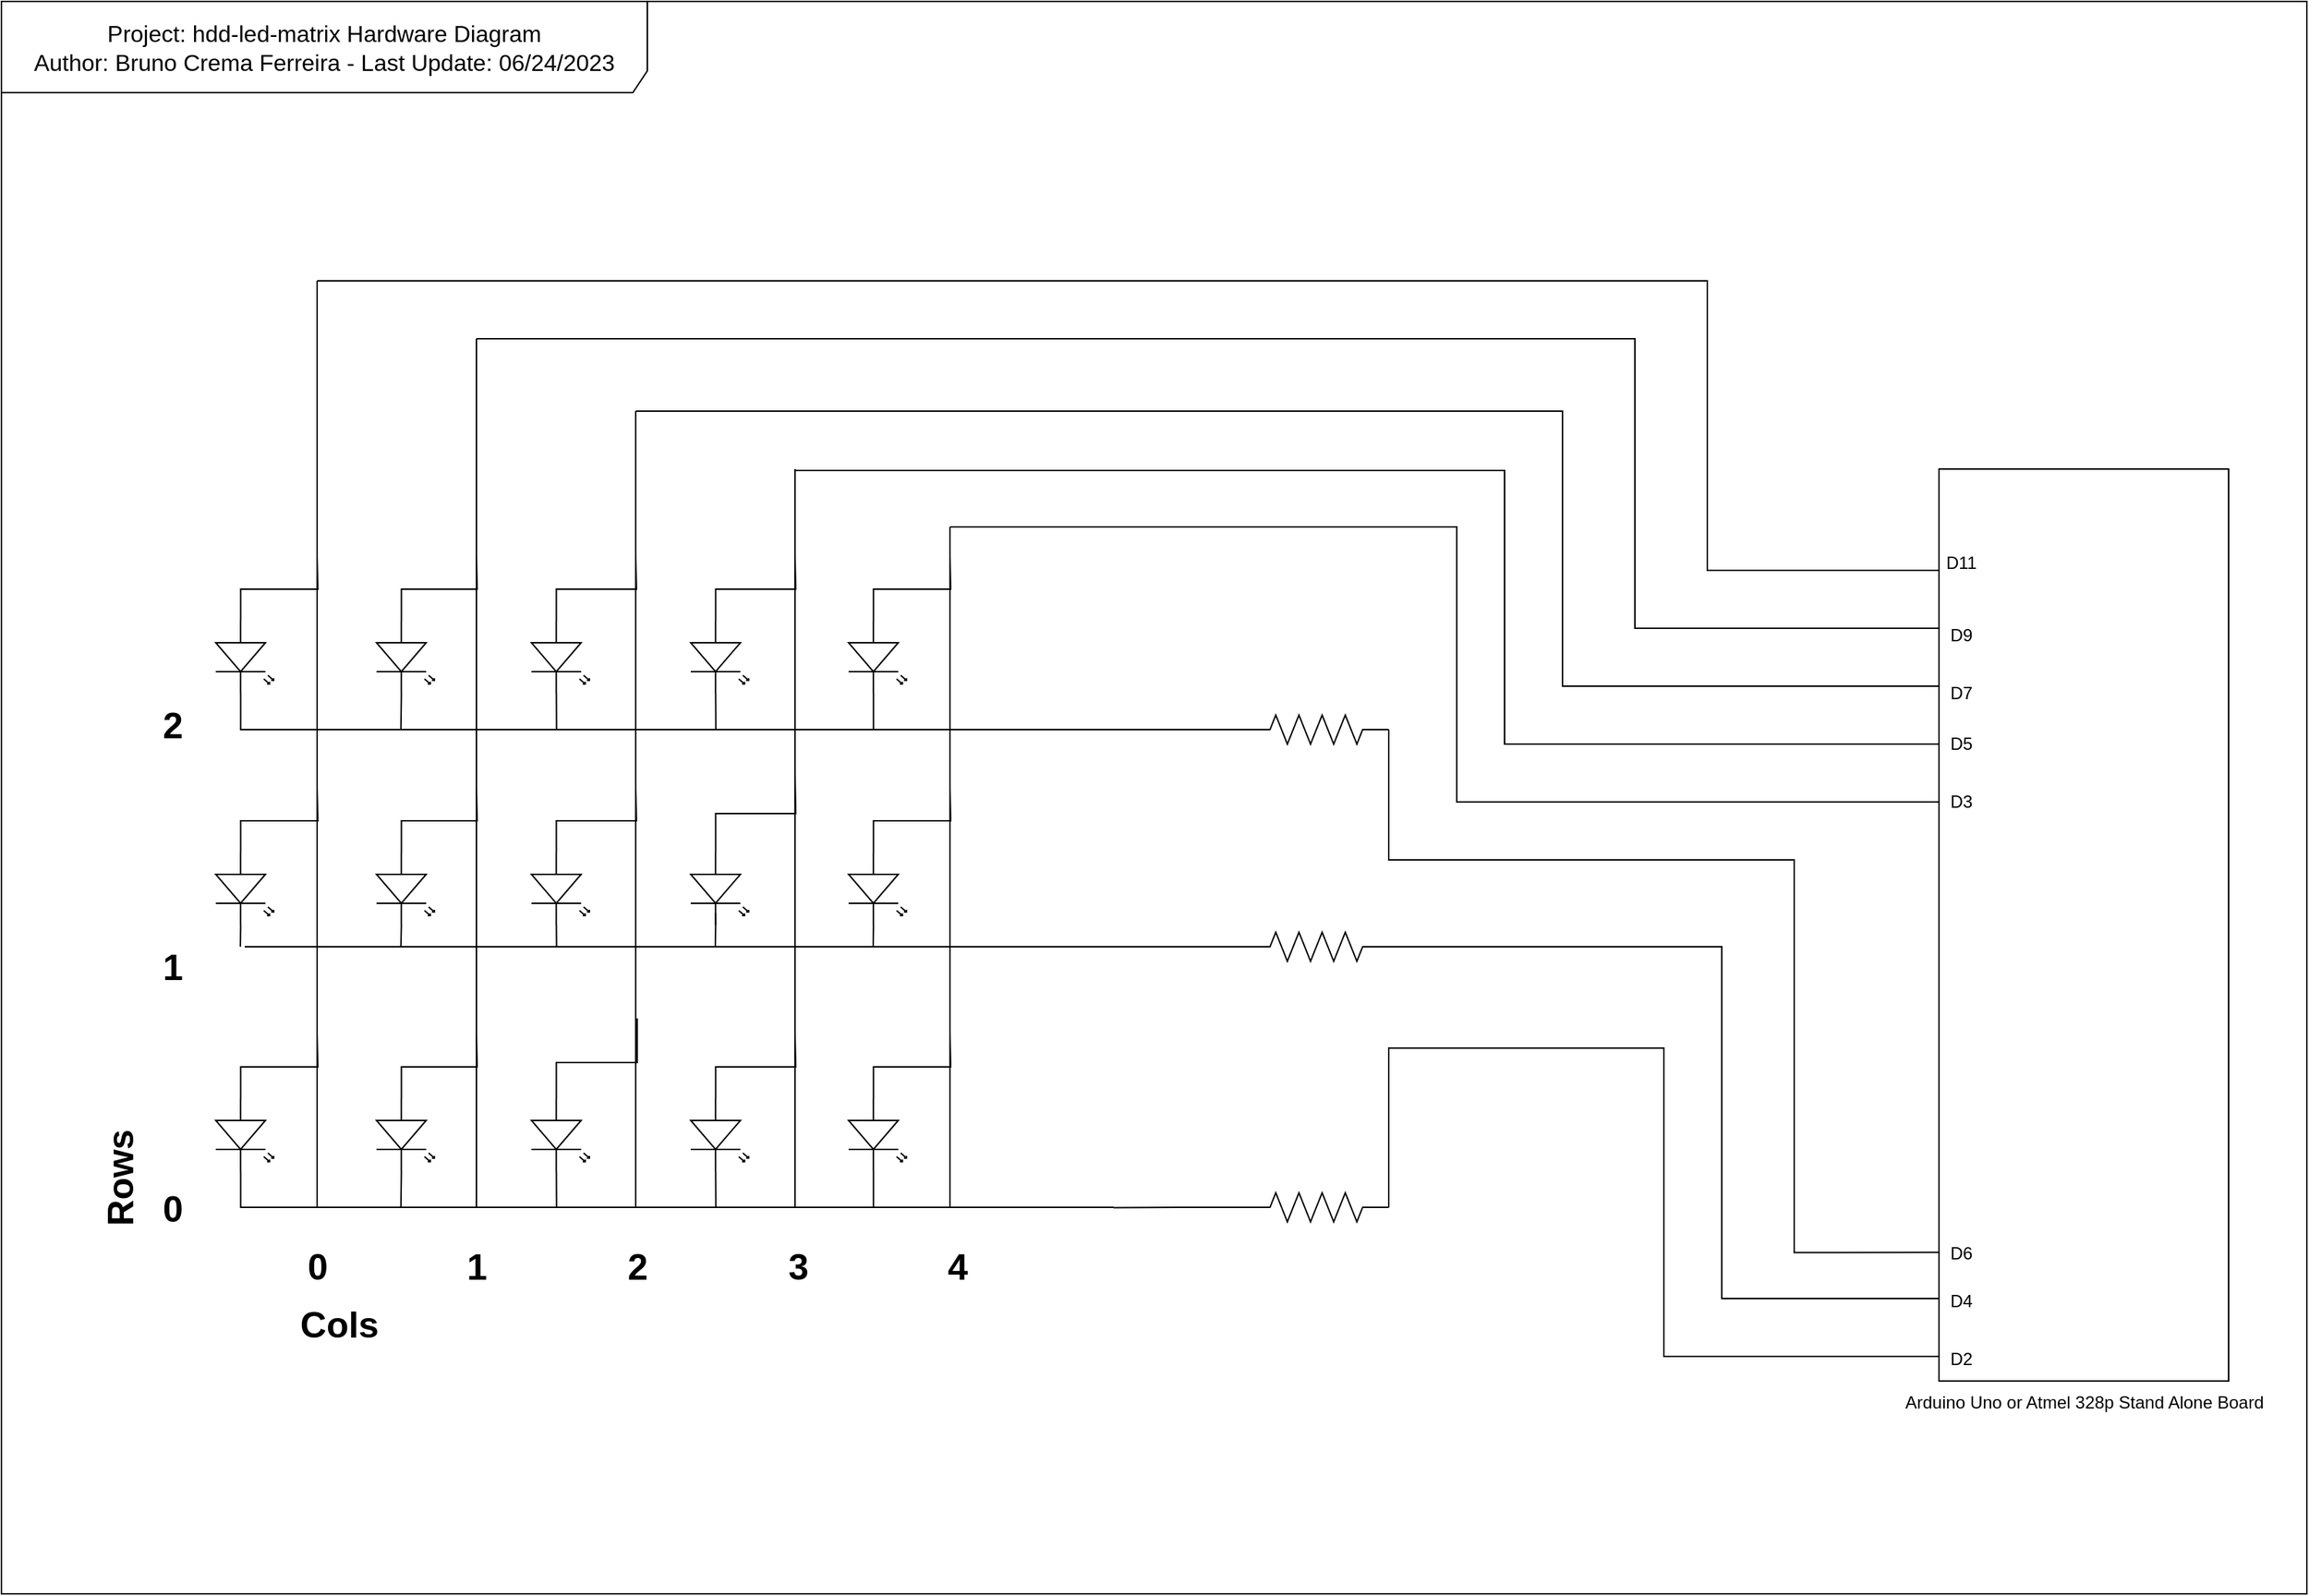 <mxfile version="21.4.0" type="device">
  <diagram name="Page-1" id="7e0a89b8-554c-2b80-1dc8-d5c74ca68de4">
    <mxGraphModel dx="3191" dy="1351" grid="1" gridSize="10" guides="1" tooltips="1" connect="1" arrows="1" fold="1" page="1" pageScale="1" pageWidth="1654" pageHeight="1169" background="none" math="0" shadow="0">
      <root>
        <mxCell id="0" />
        <mxCell id="1" parent="0" />
        <mxCell id="d_yNzBiEUvDGTnpqF6GJ-171" value="&lt;font style=&quot;font-size: 25px;&quot;&gt;&lt;b&gt;2&lt;/b&gt;&lt;/font&gt;" style="text;html=1;align=center;verticalAlign=middle;resizable=0;points=[];autosize=1;strokeColor=none;fillColor=none;" vertex="1" parent="1">
          <mxGeometry x="453" y="890" width="40" height="40" as="geometry" />
        </mxCell>
        <mxCell id="d_yNzBiEUvDGTnpqF6GJ-173" value="&lt;font style=&quot;font-size: 25px;&quot;&gt;&lt;b&gt;0&lt;/b&gt;&lt;/font&gt;" style="text;html=1;align=center;verticalAlign=middle;resizable=0;points=[];autosize=1;strokeColor=none;fillColor=none;" vertex="1" parent="1">
          <mxGeometry x="231.5" y="890" width="40" height="40" as="geometry" />
        </mxCell>
        <mxCell id="d_yNzBiEUvDGTnpqF6GJ-174" value="&lt;font style=&quot;font-size: 25px;&quot;&gt;&lt;b&gt;1&lt;/b&gt;&lt;/font&gt;" style="text;html=1;align=center;verticalAlign=middle;resizable=0;points=[];autosize=1;strokeColor=none;fillColor=none;" vertex="1" parent="1">
          <mxGeometry x="342" y="890" width="40" height="40" as="geometry" />
        </mxCell>
        <mxCell id="d_yNzBiEUvDGTnpqF6GJ-177" value="&lt;font style=&quot;font-size: 25px;&quot;&gt;&lt;b&gt;3&lt;/b&gt;&lt;/font&gt;" style="text;html=1;align=center;verticalAlign=middle;resizable=0;points=[];autosize=1;strokeColor=none;fillColor=none;" vertex="1" parent="1">
          <mxGeometry x="564" y="890" width="40" height="40" as="geometry" />
        </mxCell>
        <mxCell id="d_yNzBiEUvDGTnpqF6GJ-178" value="&lt;font style=&quot;font-size: 25px;&quot;&gt;&lt;b&gt;4&lt;/b&gt;&lt;/font&gt;" style="text;html=1;align=center;verticalAlign=middle;resizable=0;points=[];autosize=1;strokeColor=none;fillColor=none;" vertex="1" parent="1">
          <mxGeometry x="674" y="890" width="40" height="40" as="geometry" />
        </mxCell>
        <mxCell id="d_yNzBiEUvDGTnpqF6GJ-327" style="edgeStyle=orthogonalEdgeStyle;rounded=0;orthogonalLoop=1;jettySize=auto;html=1;endArrow=none;endFill=0;" edge="1" parent="1" source="d_yNzBiEUvDGTnpqF6GJ-1">
          <mxGeometry relative="1" as="geometry">
            <mxPoint x="812" y="690" as="targetPoint" />
          </mxGeometry>
        </mxCell>
        <mxCell id="d_yNzBiEUvDGTnpqF6GJ-330" style="edgeStyle=orthogonalEdgeStyle;rounded=0;orthogonalLoop=1;jettySize=auto;html=1;entryX=0.003;entryY=0.914;entryDx=0;entryDy=0;entryPerimeter=0;endArrow=none;endFill=0;" edge="1" parent="1" source="d_yNzBiEUvDGTnpqF6GJ-1" target="d_yNzBiEUvDGTnpqF6GJ-324">
          <mxGeometry relative="1" as="geometry">
            <mxPoint x="1212" y="940" as="targetPoint" />
            <Array as="points">
              <mxPoint x="1222" y="690" />
              <mxPoint x="1222" y="933" />
              <mxPoint x="1373" y="933" />
            </Array>
          </mxGeometry>
        </mxCell>
        <mxCell id="d_yNzBiEUvDGTnpqF6GJ-1" value="" style="pointerEvents=1;verticalLabelPosition=bottom;shadow=0;dashed=0;align=center;html=1;verticalAlign=top;shape=mxgraph.electrical.resistors.resistor_2;" vertex="1" parent="1">
          <mxGeometry x="892" y="680" width="100" height="20" as="geometry" />
        </mxCell>
        <mxCell id="d_yNzBiEUvDGTnpqF6GJ-22" style="edgeStyle=orthogonalEdgeStyle;rounded=0;orthogonalLoop=1;jettySize=auto;html=1;exitX=0;exitY=0.57;exitDx=0;exitDy=0;exitPerimeter=0;endArrow=none;endFill=0;" edge="1" parent="1" source="d_yNzBiEUvDGTnpqF6GJ-6">
          <mxGeometry relative="1" as="geometry">
            <mxPoint x="252" y="420.0" as="targetPoint" />
          </mxGeometry>
        </mxCell>
        <mxCell id="d_yNzBiEUvDGTnpqF6GJ-41" style="edgeStyle=orthogonalEdgeStyle;rounded=0;orthogonalLoop=1;jettySize=auto;html=1;exitX=1;exitY=0.57;exitDx=0;exitDy=0;exitPerimeter=0;endArrow=none;endFill=0;" edge="1" parent="1" source="d_yNzBiEUvDGTnpqF6GJ-6">
          <mxGeometry relative="1" as="geometry">
            <mxPoint x="202" y="540" as="targetPoint" />
            <Array as="points">
              <mxPoint x="199" y="540" />
            </Array>
          </mxGeometry>
        </mxCell>
        <mxCell id="d_yNzBiEUvDGTnpqF6GJ-6" value="" style="verticalLabelPosition=bottom;shadow=0;dashed=0;align=center;html=1;verticalAlign=top;shape=mxgraph.electrical.opto_electronics.led_2;pointerEvents=1;rotation=90;" vertex="1" parent="1">
          <mxGeometry x="177" y="470" width="50" height="40" as="geometry" />
        </mxCell>
        <mxCell id="d_yNzBiEUvDGTnpqF6GJ-30" style="edgeStyle=orthogonalEdgeStyle;rounded=0;orthogonalLoop=1;jettySize=auto;html=1;exitX=0;exitY=0.57;exitDx=0;exitDy=0;exitPerimeter=0;endArrow=none;endFill=0;" edge="1" parent="1" source="d_yNzBiEUvDGTnpqF6GJ-7">
          <mxGeometry relative="1" as="geometry">
            <mxPoint x="362" y="420.0" as="targetPoint" />
          </mxGeometry>
        </mxCell>
        <mxCell id="d_yNzBiEUvDGTnpqF6GJ-44" style="edgeStyle=orthogonalEdgeStyle;rounded=0;orthogonalLoop=1;jettySize=auto;html=1;exitX=1;exitY=0.57;exitDx=0;exitDy=0;exitPerimeter=0;endArrow=none;endFill=0;" edge="1" parent="1" source="d_yNzBiEUvDGTnpqF6GJ-7">
          <mxGeometry relative="1" as="geometry">
            <mxPoint x="309.833" y="540" as="targetPoint" />
          </mxGeometry>
        </mxCell>
        <mxCell id="d_yNzBiEUvDGTnpqF6GJ-7" value="" style="verticalLabelPosition=bottom;shadow=0;dashed=0;align=center;html=1;verticalAlign=top;shape=mxgraph.electrical.opto_electronics.led_2;pointerEvents=1;rotation=90;" vertex="1" parent="1">
          <mxGeometry x="288" y="470" width="50" height="40" as="geometry" />
        </mxCell>
        <mxCell id="d_yNzBiEUvDGTnpqF6GJ-45" style="edgeStyle=orthogonalEdgeStyle;rounded=0;orthogonalLoop=1;jettySize=auto;html=1;exitX=1;exitY=0.57;exitDx=0;exitDy=0;exitPerimeter=0;endArrow=none;endFill=0;" edge="1" parent="1" source="d_yNzBiEUvDGTnpqF6GJ-10">
          <mxGeometry relative="1" as="geometry">
            <mxPoint x="417.333" y="540" as="targetPoint" />
          </mxGeometry>
        </mxCell>
        <mxCell id="d_yNzBiEUvDGTnpqF6GJ-50" style="edgeStyle=orthogonalEdgeStyle;rounded=0;orthogonalLoop=1;jettySize=auto;html=1;exitX=0;exitY=0.57;exitDx=0;exitDy=0;exitPerimeter=0;endArrow=none;endFill=0;" edge="1" parent="1" source="d_yNzBiEUvDGTnpqF6GJ-10">
          <mxGeometry relative="1" as="geometry">
            <mxPoint x="472" y="420.0" as="targetPoint" />
          </mxGeometry>
        </mxCell>
        <mxCell id="d_yNzBiEUvDGTnpqF6GJ-10" value="" style="verticalLabelPosition=bottom;shadow=0;dashed=0;align=center;html=1;verticalAlign=top;shape=mxgraph.electrical.opto_electronics.led_2;pointerEvents=1;rotation=90;" vertex="1" parent="1">
          <mxGeometry x="395" y="470" width="50" height="40" as="geometry" />
        </mxCell>
        <mxCell id="d_yNzBiEUvDGTnpqF6GJ-51" style="edgeStyle=orthogonalEdgeStyle;rounded=0;orthogonalLoop=1;jettySize=auto;html=1;exitX=0;exitY=0.57;exitDx=0;exitDy=0;exitPerimeter=0;endArrow=none;endFill=0;" edge="1" parent="1" source="d_yNzBiEUvDGTnpqF6GJ-11">
          <mxGeometry relative="1" as="geometry">
            <mxPoint x="582" y="420.0" as="targetPoint" />
          </mxGeometry>
        </mxCell>
        <mxCell id="d_yNzBiEUvDGTnpqF6GJ-52" style="edgeStyle=orthogonalEdgeStyle;rounded=0;orthogonalLoop=1;jettySize=auto;html=1;exitX=1;exitY=0.57;exitDx=0;exitDy=0;exitPerimeter=0;endArrow=none;endFill=0;" edge="1" parent="1" source="d_yNzBiEUvDGTnpqF6GJ-11">
          <mxGeometry relative="1" as="geometry">
            <mxPoint x="527.333" y="540" as="targetPoint" />
          </mxGeometry>
        </mxCell>
        <mxCell id="d_yNzBiEUvDGTnpqF6GJ-11" value="" style="verticalLabelPosition=bottom;shadow=0;dashed=0;align=center;html=1;verticalAlign=top;shape=mxgraph.electrical.opto_electronics.led_2;pointerEvents=1;rotation=90;" vertex="1" parent="1">
          <mxGeometry x="505" y="470" width="50" height="40" as="geometry" />
        </mxCell>
        <mxCell id="d_yNzBiEUvDGTnpqF6GJ-26" style="edgeStyle=orthogonalEdgeStyle;rounded=0;orthogonalLoop=1;jettySize=auto;html=1;exitX=0;exitY=0.57;exitDx=0;exitDy=0;exitPerimeter=0;endArrow=none;endFill=0;" edge="1" parent="1" source="d_yNzBiEUvDGTnpqF6GJ-12">
          <mxGeometry relative="1" as="geometry">
            <mxPoint x="252" y="580" as="targetPoint" />
          </mxGeometry>
        </mxCell>
        <mxCell id="d_yNzBiEUvDGTnpqF6GJ-59" style="edgeStyle=orthogonalEdgeStyle;rounded=0;orthogonalLoop=1;jettySize=auto;html=1;exitX=1;exitY=0.57;exitDx=0;exitDy=0;exitPerimeter=0;endArrow=none;endFill=0;" edge="1" parent="1" source="d_yNzBiEUvDGTnpqF6GJ-12">
          <mxGeometry relative="1" as="geometry">
            <mxPoint x="199" y="690" as="targetPoint" />
            <Array as="points">
              <mxPoint x="199" y="675" />
            </Array>
          </mxGeometry>
        </mxCell>
        <mxCell id="d_yNzBiEUvDGTnpqF6GJ-12" value="" style="verticalLabelPosition=bottom;shadow=0;dashed=0;align=center;html=1;verticalAlign=top;shape=mxgraph.electrical.opto_electronics.led_2;pointerEvents=1;rotation=90;" vertex="1" parent="1">
          <mxGeometry x="177" y="630" width="50" height="40" as="geometry" />
        </mxCell>
        <mxCell id="d_yNzBiEUvDGTnpqF6GJ-31" style="edgeStyle=orthogonalEdgeStyle;rounded=0;orthogonalLoop=1;jettySize=auto;html=1;exitX=0;exitY=0.57;exitDx=0;exitDy=0;exitPerimeter=0;endArrow=none;endFill=0;" edge="1" parent="1" source="d_yNzBiEUvDGTnpqF6GJ-13">
          <mxGeometry relative="1" as="geometry">
            <mxPoint x="362" y="580" as="targetPoint" />
          </mxGeometry>
        </mxCell>
        <mxCell id="d_yNzBiEUvDGTnpqF6GJ-47" style="edgeStyle=orthogonalEdgeStyle;rounded=0;orthogonalLoop=1;jettySize=auto;html=1;exitX=1;exitY=0.57;exitDx=0;exitDy=0;exitPerimeter=0;endArrow=none;endFill=0;" edge="1" parent="1" source="d_yNzBiEUvDGTnpqF6GJ-13">
          <mxGeometry relative="1" as="geometry">
            <mxPoint x="309.833" y="690" as="targetPoint" />
          </mxGeometry>
        </mxCell>
        <mxCell id="d_yNzBiEUvDGTnpqF6GJ-13" value="" style="verticalLabelPosition=bottom;shadow=0;dashed=0;align=center;html=1;verticalAlign=top;shape=mxgraph.electrical.opto_electronics.led_2;pointerEvents=1;rotation=90;" vertex="1" parent="1">
          <mxGeometry x="288" y="630" width="50" height="40" as="geometry" />
        </mxCell>
        <mxCell id="d_yNzBiEUvDGTnpqF6GJ-28" style="edgeStyle=orthogonalEdgeStyle;rounded=0;orthogonalLoop=1;jettySize=auto;html=1;exitX=0;exitY=0.57;exitDx=0;exitDy=0;exitPerimeter=0;endArrow=none;endFill=0;" edge="1" parent="1" source="d_yNzBiEUvDGTnpqF6GJ-14">
          <mxGeometry relative="1" as="geometry">
            <mxPoint x="252" y="750" as="targetPoint" />
          </mxGeometry>
        </mxCell>
        <mxCell id="d_yNzBiEUvDGTnpqF6GJ-54" style="edgeStyle=orthogonalEdgeStyle;rounded=0;orthogonalLoop=1;jettySize=auto;html=1;exitX=1;exitY=0.57;exitDx=0;exitDy=0;exitPerimeter=0;endArrow=none;endFill=0;" edge="1" parent="1" source="d_yNzBiEUvDGTnpqF6GJ-14">
          <mxGeometry relative="1" as="geometry">
            <mxPoint x="202" y="870" as="targetPoint" />
            <Array as="points">
              <mxPoint x="199" y="870" />
            </Array>
          </mxGeometry>
        </mxCell>
        <mxCell id="d_yNzBiEUvDGTnpqF6GJ-14" value="" style="verticalLabelPosition=bottom;shadow=0;dashed=0;align=center;html=1;verticalAlign=top;shape=mxgraph.electrical.opto_electronics.led_2;pointerEvents=1;rotation=90;" vertex="1" parent="1">
          <mxGeometry x="177" y="800" width="50" height="40" as="geometry" />
        </mxCell>
        <mxCell id="d_yNzBiEUvDGTnpqF6GJ-32" style="edgeStyle=orthogonalEdgeStyle;rounded=0;orthogonalLoop=1;jettySize=auto;html=1;exitX=0;exitY=0.57;exitDx=0;exitDy=0;exitPerimeter=0;endArrow=none;endFill=0;" edge="1" parent="1" source="d_yNzBiEUvDGTnpqF6GJ-15">
          <mxGeometry relative="1" as="geometry">
            <mxPoint x="362" y="750" as="targetPoint" />
          </mxGeometry>
        </mxCell>
        <mxCell id="d_yNzBiEUvDGTnpqF6GJ-53" style="edgeStyle=orthogonalEdgeStyle;rounded=0;orthogonalLoop=1;jettySize=auto;html=1;exitX=1;exitY=0.57;exitDx=0;exitDy=0;exitPerimeter=0;endArrow=none;endFill=0;" edge="1" parent="1" source="d_yNzBiEUvDGTnpqF6GJ-15">
          <mxGeometry relative="1" as="geometry">
            <mxPoint x="309.833" y="870" as="targetPoint" />
          </mxGeometry>
        </mxCell>
        <mxCell id="d_yNzBiEUvDGTnpqF6GJ-15" value="" style="verticalLabelPosition=bottom;shadow=0;dashed=0;align=center;html=1;verticalAlign=top;shape=mxgraph.electrical.opto_electronics.led_2;pointerEvents=1;rotation=90;" vertex="1" parent="1">
          <mxGeometry x="288" y="800" width="50" height="40" as="geometry" />
        </mxCell>
        <mxCell id="d_yNzBiEUvDGTnpqF6GJ-46" style="edgeStyle=orthogonalEdgeStyle;rounded=0;orthogonalLoop=1;jettySize=auto;html=1;exitX=1;exitY=0.57;exitDx=0;exitDy=0;exitPerimeter=0;endArrow=none;endFill=0;" edge="1" parent="1" source="d_yNzBiEUvDGTnpqF6GJ-16">
          <mxGeometry relative="1" as="geometry">
            <mxPoint x="417.333" y="690" as="targetPoint" />
          </mxGeometry>
        </mxCell>
        <mxCell id="d_yNzBiEUvDGTnpqF6GJ-49" style="edgeStyle=orthogonalEdgeStyle;rounded=0;orthogonalLoop=1;jettySize=auto;html=1;exitX=0;exitY=0.57;exitDx=0;exitDy=0;exitPerimeter=0;endArrow=none;endFill=0;" edge="1" parent="1" source="d_yNzBiEUvDGTnpqF6GJ-16">
          <mxGeometry relative="1" as="geometry">
            <mxPoint x="472" y="580" as="targetPoint" />
          </mxGeometry>
        </mxCell>
        <mxCell id="d_yNzBiEUvDGTnpqF6GJ-16" value="" style="verticalLabelPosition=bottom;shadow=0;dashed=0;align=center;html=1;verticalAlign=top;shape=mxgraph.electrical.opto_electronics.led_2;pointerEvents=1;rotation=90;" vertex="1" parent="1">
          <mxGeometry x="395" y="630" width="50" height="40" as="geometry" />
        </mxCell>
        <mxCell id="d_yNzBiEUvDGTnpqF6GJ-48" style="edgeStyle=orthogonalEdgeStyle;rounded=0;orthogonalLoop=1;jettySize=auto;html=1;exitX=0;exitY=0.57;exitDx=0;exitDy=0;exitPerimeter=0;endArrow=none;endFill=0;" edge="1" parent="1" source="d_yNzBiEUvDGTnpqF6GJ-17">
          <mxGeometry relative="1" as="geometry">
            <mxPoint x="582" y="570" as="targetPoint" />
          </mxGeometry>
        </mxCell>
        <mxCell id="d_yNzBiEUvDGTnpqF6GJ-339" style="edgeStyle=orthogonalEdgeStyle;rounded=0;orthogonalLoop=1;jettySize=auto;html=1;exitX=0.835;exitY=0.571;exitDx=0;exitDy=0;exitPerimeter=0;endArrow=none;endFill=0;" edge="1" parent="1" source="d_yNzBiEUvDGTnpqF6GJ-17">
          <mxGeometry relative="1" as="geometry">
            <mxPoint x="527" y="690" as="targetPoint" />
            <mxPoint x="522.2" y="675" as="sourcePoint" />
            <Array as="points">
              <mxPoint x="527" y="675" />
              <mxPoint x="527" y="675" />
            </Array>
          </mxGeometry>
        </mxCell>
        <mxCell id="d_yNzBiEUvDGTnpqF6GJ-17" value="" style="verticalLabelPosition=bottom;shadow=0;dashed=0;align=center;html=1;verticalAlign=top;shape=mxgraph.electrical.opto_electronics.led_2;pointerEvents=1;rotation=90;" vertex="1" parent="1">
          <mxGeometry x="505" y="630" width="50" height="40" as="geometry" />
        </mxCell>
        <mxCell id="d_yNzBiEUvDGTnpqF6GJ-55" style="edgeStyle=orthogonalEdgeStyle;rounded=0;orthogonalLoop=1;jettySize=auto;html=1;exitX=1;exitY=0.57;exitDx=0;exitDy=0;exitPerimeter=0;endArrow=none;endFill=0;" edge="1" parent="1" source="d_yNzBiEUvDGTnpqF6GJ-18">
          <mxGeometry relative="1" as="geometry">
            <mxPoint x="417.333" y="870" as="targetPoint" />
          </mxGeometry>
        </mxCell>
        <mxCell id="d_yNzBiEUvDGTnpqF6GJ-56" style="edgeStyle=orthogonalEdgeStyle;rounded=0;orthogonalLoop=1;jettySize=auto;html=1;exitX=0;exitY=0.57;exitDx=0;exitDy=0;exitPerimeter=0;endArrow=none;endFill=0;" edge="1" parent="1" source="d_yNzBiEUvDGTnpqF6GJ-18">
          <mxGeometry relative="1" as="geometry">
            <mxPoint x="472" y="740" as="targetPoint" />
            <Array as="points">
              <mxPoint x="417" y="770" />
              <mxPoint x="473" y="770" />
              <mxPoint x="473" y="740" />
            </Array>
          </mxGeometry>
        </mxCell>
        <mxCell id="d_yNzBiEUvDGTnpqF6GJ-18" value="" style="verticalLabelPosition=bottom;shadow=0;dashed=0;align=center;html=1;verticalAlign=top;shape=mxgraph.electrical.opto_electronics.led_2;pointerEvents=1;rotation=90;" vertex="1" parent="1">
          <mxGeometry x="395" y="800" width="50" height="40" as="geometry" />
        </mxCell>
        <mxCell id="d_yNzBiEUvDGTnpqF6GJ-57" style="edgeStyle=orthogonalEdgeStyle;rounded=0;orthogonalLoop=1;jettySize=auto;html=1;exitX=0;exitY=0.57;exitDx=0;exitDy=0;exitPerimeter=0;endArrow=none;endFill=0;" edge="1" parent="1" source="d_yNzBiEUvDGTnpqF6GJ-19">
          <mxGeometry relative="1" as="geometry">
            <mxPoint x="582" y="750" as="targetPoint" />
          </mxGeometry>
        </mxCell>
        <mxCell id="d_yNzBiEUvDGTnpqF6GJ-58" style="edgeStyle=orthogonalEdgeStyle;rounded=0;orthogonalLoop=1;jettySize=auto;html=1;exitX=1;exitY=0.57;exitDx=0;exitDy=0;exitPerimeter=0;endArrow=none;endFill=0;" edge="1" parent="1" source="d_yNzBiEUvDGTnpqF6GJ-19">
          <mxGeometry relative="1" as="geometry">
            <mxPoint x="527.333" y="870" as="targetPoint" />
          </mxGeometry>
        </mxCell>
        <mxCell id="d_yNzBiEUvDGTnpqF6GJ-19" value="" style="verticalLabelPosition=bottom;shadow=0;dashed=0;align=center;html=1;verticalAlign=top;shape=mxgraph.electrical.opto_electronics.led_2;pointerEvents=1;rotation=90;" vertex="1" parent="1">
          <mxGeometry x="505" y="800" width="50" height="40" as="geometry" />
        </mxCell>
        <mxCell id="d_yNzBiEUvDGTnpqF6GJ-20" value="" style="endArrow=none;html=1;rounded=0;" edge="1" parent="1">
          <mxGeometry width="50" height="50" relative="1" as="geometry">
            <mxPoint x="252" y="870" as="sourcePoint" />
            <mxPoint x="252" y="230" as="targetPoint" />
          </mxGeometry>
        </mxCell>
        <mxCell id="d_yNzBiEUvDGTnpqF6GJ-23" value="" style="endArrow=none;html=1;rounded=0;" edge="1" parent="1">
          <mxGeometry width="50" height="50" relative="1" as="geometry">
            <mxPoint x="362" y="870" as="sourcePoint" />
            <mxPoint x="362" y="270" as="targetPoint" />
          </mxGeometry>
        </mxCell>
        <mxCell id="d_yNzBiEUvDGTnpqF6GJ-24" value="" style="endArrow=none;html=1;rounded=0;" edge="1" parent="1">
          <mxGeometry width="50" height="50" relative="1" as="geometry">
            <mxPoint x="472" y="870" as="sourcePoint" />
            <mxPoint x="472" y="320" as="targetPoint" />
          </mxGeometry>
        </mxCell>
        <mxCell id="d_yNzBiEUvDGTnpqF6GJ-25" value="" style="endArrow=none;html=1;rounded=0;" edge="1" parent="1">
          <mxGeometry width="50" height="50" relative="1" as="geometry">
            <mxPoint x="582" y="870" as="sourcePoint" />
            <mxPoint x="582" y="360" as="targetPoint" />
          </mxGeometry>
        </mxCell>
        <mxCell id="d_yNzBiEUvDGTnpqF6GJ-40" value="" style="endArrow=none;html=1;rounded=0;endFill=0;" edge="1" parent="1">
          <mxGeometry width="50" height="50" relative="1" as="geometry">
            <mxPoint x="202" y="540" as="sourcePoint" />
            <mxPoint x="642" y="540" as="targetPoint" />
          </mxGeometry>
        </mxCell>
        <mxCell id="d_yNzBiEUvDGTnpqF6GJ-42" value="" style="endArrow=none;html=1;rounded=0;endFill=0;" edge="1" parent="1">
          <mxGeometry width="50" height="50" relative="1" as="geometry">
            <mxPoint x="202" y="690" as="sourcePoint" />
            <mxPoint x="642" y="690" as="targetPoint" />
          </mxGeometry>
        </mxCell>
        <mxCell id="d_yNzBiEUvDGTnpqF6GJ-43" value="" style="endArrow=none;html=1;rounded=0;endFill=0;" edge="1" parent="1">
          <mxGeometry width="50" height="50" relative="1" as="geometry">
            <mxPoint x="202" y="870" as="sourcePoint" />
            <mxPoint x="642" y="870" as="targetPoint" />
          </mxGeometry>
        </mxCell>
        <mxCell id="d_yNzBiEUvDGTnpqF6GJ-121" style="edgeStyle=orthogonalEdgeStyle;rounded=0;orthogonalLoop=1;jettySize=auto;html=1;exitX=0;exitY=0.57;exitDx=0;exitDy=0;exitPerimeter=0;endArrow=none;endFill=0;" edge="1" parent="1" source="d_yNzBiEUvDGTnpqF6GJ-123">
          <mxGeometry relative="1" as="geometry">
            <mxPoint x="689" y="420.0" as="targetPoint" />
          </mxGeometry>
        </mxCell>
        <mxCell id="d_yNzBiEUvDGTnpqF6GJ-122" style="edgeStyle=orthogonalEdgeStyle;rounded=0;orthogonalLoop=1;jettySize=auto;html=1;exitX=1;exitY=0.57;exitDx=0;exitDy=0;exitPerimeter=0;endArrow=none;endFill=0;" edge="1" parent="1" source="d_yNzBiEUvDGTnpqF6GJ-123">
          <mxGeometry relative="1" as="geometry">
            <mxPoint x="639" y="540" as="targetPoint" />
            <Array as="points">
              <mxPoint x="636" y="540" />
            </Array>
          </mxGeometry>
        </mxCell>
        <mxCell id="d_yNzBiEUvDGTnpqF6GJ-123" value="" style="verticalLabelPosition=bottom;shadow=0;dashed=0;align=center;html=1;verticalAlign=top;shape=mxgraph.electrical.opto_electronics.led_2;pointerEvents=1;rotation=90;" vertex="1" parent="1">
          <mxGeometry x="614" y="470" width="50" height="40" as="geometry" />
        </mxCell>
        <mxCell id="d_yNzBiEUvDGTnpqF6GJ-139" style="edgeStyle=orthogonalEdgeStyle;rounded=0;orthogonalLoop=1;jettySize=auto;html=1;exitX=0;exitY=0.57;exitDx=0;exitDy=0;exitPerimeter=0;endArrow=none;endFill=0;" edge="1" parent="1" source="d_yNzBiEUvDGTnpqF6GJ-141">
          <mxGeometry relative="1" as="geometry">
            <mxPoint x="689" y="580" as="targetPoint" />
          </mxGeometry>
        </mxCell>
        <mxCell id="d_yNzBiEUvDGTnpqF6GJ-140" style="edgeStyle=orthogonalEdgeStyle;rounded=0;orthogonalLoop=1;jettySize=auto;html=1;exitX=1;exitY=0.57;exitDx=0;exitDy=0;exitPerimeter=0;endArrow=none;endFill=0;" edge="1" parent="1" source="d_yNzBiEUvDGTnpqF6GJ-141">
          <mxGeometry relative="1" as="geometry">
            <mxPoint x="636" y="690" as="targetPoint" />
            <Array as="points">
              <mxPoint x="636" y="675" />
            </Array>
          </mxGeometry>
        </mxCell>
        <mxCell id="d_yNzBiEUvDGTnpqF6GJ-141" value="" style="verticalLabelPosition=bottom;shadow=0;dashed=0;align=center;html=1;verticalAlign=top;shape=mxgraph.electrical.opto_electronics.led_2;pointerEvents=1;rotation=90;" vertex="1" parent="1">
          <mxGeometry x="614" y="630" width="50" height="40" as="geometry" />
        </mxCell>
        <mxCell id="d_yNzBiEUvDGTnpqF6GJ-145" style="edgeStyle=orthogonalEdgeStyle;rounded=0;orthogonalLoop=1;jettySize=auto;html=1;exitX=0;exitY=0.57;exitDx=0;exitDy=0;exitPerimeter=0;endArrow=none;endFill=0;" edge="1" parent="1" source="d_yNzBiEUvDGTnpqF6GJ-147">
          <mxGeometry relative="1" as="geometry">
            <mxPoint x="689" y="750" as="targetPoint" />
          </mxGeometry>
        </mxCell>
        <mxCell id="d_yNzBiEUvDGTnpqF6GJ-146" style="edgeStyle=orthogonalEdgeStyle;rounded=0;orthogonalLoop=1;jettySize=auto;html=1;exitX=1;exitY=0.57;exitDx=0;exitDy=0;exitPerimeter=0;endArrow=none;endFill=0;" edge="1" parent="1" source="d_yNzBiEUvDGTnpqF6GJ-147">
          <mxGeometry relative="1" as="geometry">
            <mxPoint x="639" y="870" as="targetPoint" />
            <Array as="points">
              <mxPoint x="636" y="870" />
            </Array>
          </mxGeometry>
        </mxCell>
        <mxCell id="d_yNzBiEUvDGTnpqF6GJ-147" value="" style="verticalLabelPosition=bottom;shadow=0;dashed=0;align=center;html=1;verticalAlign=top;shape=mxgraph.electrical.opto_electronics.led_2;pointerEvents=1;rotation=90;" vertex="1" parent="1">
          <mxGeometry x="614" y="800" width="50" height="40" as="geometry" />
        </mxCell>
        <mxCell id="d_yNzBiEUvDGTnpqF6GJ-162" value="" style="endArrow=none;html=1;rounded=0;" edge="1" parent="1">
          <mxGeometry width="50" height="50" relative="1" as="geometry">
            <mxPoint x="689" y="870" as="sourcePoint" />
            <mxPoint x="689" y="400" as="targetPoint" />
          </mxGeometry>
        </mxCell>
        <mxCell id="d_yNzBiEUvDGTnpqF6GJ-167" value="" style="endArrow=none;html=1;rounded=0;endFill=0;" edge="1" parent="1">
          <mxGeometry width="50" height="50" relative="1" as="geometry">
            <mxPoint x="639" y="540" as="sourcePoint" />
            <mxPoint x="822" y="540" as="targetPoint" />
          </mxGeometry>
        </mxCell>
        <mxCell id="d_yNzBiEUvDGTnpqF6GJ-168" value="" style="endArrow=none;html=1;rounded=0;endFill=0;" edge="1" parent="1">
          <mxGeometry width="50" height="50" relative="1" as="geometry">
            <mxPoint x="639" y="690" as="sourcePoint" />
            <mxPoint x="822" y="690" as="targetPoint" />
          </mxGeometry>
        </mxCell>
        <mxCell id="d_yNzBiEUvDGTnpqF6GJ-169" value="" style="endArrow=none;html=1;rounded=0;endFill=0;" edge="1" parent="1">
          <mxGeometry width="50" height="50" relative="1" as="geometry">
            <mxPoint x="639" y="870" as="sourcePoint" />
            <mxPoint x="802" y="870" as="targetPoint" />
          </mxGeometry>
        </mxCell>
        <mxCell id="d_yNzBiEUvDGTnpqF6GJ-298" value="&lt;font style=&quot;font-size: 25px;&quot;&gt;&lt;b&gt;2&lt;/b&gt;&lt;/font&gt;" style="text;html=1;align=center;verticalAlign=middle;resizable=0;points=[];autosize=1;strokeColor=none;fillColor=none;flipV=0;flipH=1;" vertex="1" parent="1">
          <mxGeometry x="132" y="516" width="40" height="40" as="geometry" />
        </mxCell>
        <mxCell id="d_yNzBiEUvDGTnpqF6GJ-299" value="&lt;font style=&quot;font-size: 25px;&quot;&gt;&lt;b&gt;0&lt;/b&gt;&lt;/font&gt;" style="text;html=1;align=center;verticalAlign=middle;resizable=0;points=[];autosize=1;strokeColor=none;fillColor=none;flipV=0;flipH=1;" vertex="1" parent="1">
          <mxGeometry x="132" y="850" width="40" height="40" as="geometry" />
        </mxCell>
        <mxCell id="d_yNzBiEUvDGTnpqF6GJ-300" value="&lt;font style=&quot;font-size: 25px;&quot;&gt;&lt;b&gt;1&lt;/b&gt;&lt;/font&gt;" style="text;html=1;align=center;verticalAlign=middle;resizable=0;points=[];autosize=1;strokeColor=none;fillColor=none;flipV=0;flipH=1;" vertex="1" parent="1">
          <mxGeometry x="132" y="683" width="40" height="40" as="geometry" />
        </mxCell>
        <mxCell id="d_yNzBiEUvDGTnpqF6GJ-328" style="edgeStyle=orthogonalEdgeStyle;rounded=0;orthogonalLoop=1;jettySize=auto;html=1;endArrow=none;endFill=0;" edge="1" parent="1" source="d_yNzBiEUvDGTnpqF6GJ-306">
          <mxGeometry relative="1" as="geometry">
            <mxPoint x="822" y="540.0" as="targetPoint" />
          </mxGeometry>
        </mxCell>
        <mxCell id="d_yNzBiEUvDGTnpqF6GJ-331" style="edgeStyle=orthogonalEdgeStyle;rounded=0;orthogonalLoop=1;jettySize=auto;html=1;exitX=1;exitY=0.5;exitDx=0;exitDy=0;exitPerimeter=0;entryX=0.003;entryY=0.859;entryDx=0;entryDy=0;entryPerimeter=0;endArrow=none;endFill=0;" edge="1" parent="1" source="d_yNzBiEUvDGTnpqF6GJ-306" target="d_yNzBiEUvDGTnpqF6GJ-324">
          <mxGeometry relative="1" as="geometry">
            <Array as="points">
              <mxPoint x="992" y="630" />
              <mxPoint x="1272" y="630" />
              <mxPoint x="1272" y="901" />
            </Array>
          </mxGeometry>
        </mxCell>
        <mxCell id="d_yNzBiEUvDGTnpqF6GJ-306" value="" style="pointerEvents=1;verticalLabelPosition=bottom;shadow=0;dashed=0;align=center;html=1;verticalAlign=top;shape=mxgraph.electrical.resistors.resistor_2;" vertex="1" parent="1">
          <mxGeometry x="892" y="530" width="100" height="20" as="geometry" />
        </mxCell>
        <mxCell id="d_yNzBiEUvDGTnpqF6GJ-326" style="edgeStyle=orthogonalEdgeStyle;rounded=0;orthogonalLoop=1;jettySize=auto;html=1;exitX=0;exitY=0.5;exitDx=0;exitDy=0;exitPerimeter=0;endArrow=none;endFill=0;" edge="1" parent="1" source="d_yNzBiEUvDGTnpqF6GJ-307">
          <mxGeometry relative="1" as="geometry">
            <mxPoint x="802" y="870.19" as="targetPoint" />
          </mxGeometry>
        </mxCell>
        <mxCell id="d_yNzBiEUvDGTnpqF6GJ-329" style="edgeStyle=orthogonalEdgeStyle;rounded=0;orthogonalLoop=1;jettySize=auto;html=1;entryX=0.002;entryY=0.973;entryDx=0;entryDy=0;entryPerimeter=0;endArrow=none;endFill=0;exitX=1;exitY=0.5;exitDx=0;exitDy=0;exitPerimeter=0;" edge="1" parent="1" source="d_yNzBiEUvDGTnpqF6GJ-307" target="d_yNzBiEUvDGTnpqF6GJ-324">
          <mxGeometry relative="1" as="geometry">
            <Array as="points">
              <mxPoint x="992" y="760" />
              <mxPoint x="1182" y="760" />
              <mxPoint x="1182" y="973" />
            </Array>
          </mxGeometry>
        </mxCell>
        <mxCell id="d_yNzBiEUvDGTnpqF6GJ-307" value="" style="pointerEvents=1;verticalLabelPosition=bottom;shadow=0;dashed=0;align=center;html=1;verticalAlign=top;shape=mxgraph.electrical.resistors.resistor_2;" vertex="1" parent="1">
          <mxGeometry x="892" y="860" width="100" height="20" as="geometry" />
        </mxCell>
        <mxCell id="d_yNzBiEUvDGTnpqF6GJ-321" value="Rows" style="text;html=1;align=center;verticalAlign=middle;resizable=0;points=[];autosize=1;strokeColor=none;fillColor=none;fontSize=25;fontStyle=1;horizontal=0;" vertex="1" parent="1">
          <mxGeometry x="70" y="830" width="90" height="40" as="geometry" />
        </mxCell>
        <mxCell id="d_yNzBiEUvDGTnpqF6GJ-322" value="Cols" style="text;html=1;align=center;verticalAlign=middle;resizable=0;points=[];autosize=1;strokeColor=none;fillColor=none;fontSize=25;fontStyle=1" vertex="1" parent="1">
          <mxGeometry x="227" y="930" width="80" height="40" as="geometry" />
        </mxCell>
        <mxCell id="d_yNzBiEUvDGTnpqF6GJ-335" style="edgeStyle=orthogonalEdgeStyle;rounded=0;orthogonalLoop=1;jettySize=auto;html=1;endArrow=none;endFill=0;" edge="1" parent="1">
          <mxGeometry relative="1" as="geometry">
            <mxPoint x="689" y="400" as="targetPoint" />
            <mxPoint x="1379" y="590" as="sourcePoint" />
            <Array as="points">
              <mxPoint x="1039" y="590" />
              <mxPoint x="1039" y="400" />
              <mxPoint x="699" y="400" />
            </Array>
          </mxGeometry>
        </mxCell>
        <mxCell id="d_yNzBiEUvDGTnpqF6GJ-337" style="edgeStyle=orthogonalEdgeStyle;rounded=0;orthogonalLoop=1;jettySize=auto;html=1;endArrow=none;endFill=0;" edge="1" parent="1" source="d_yNzBiEUvDGTnpqF6GJ-324">
          <mxGeometry relative="1" as="geometry">
            <mxPoint x="582" y="360" as="targetPoint" />
            <Array as="points">
              <mxPoint x="1072" y="550" />
              <mxPoint x="1072" y="361" />
              <mxPoint x="582" y="361" />
            </Array>
          </mxGeometry>
        </mxCell>
        <mxCell id="d_yNzBiEUvDGTnpqF6GJ-341" style="edgeStyle=orthogonalEdgeStyle;rounded=0;orthogonalLoop=1;jettySize=auto;html=1;endArrow=none;endFill=0;" edge="1" parent="1" source="d_yNzBiEUvDGTnpqF6GJ-324">
          <mxGeometry relative="1" as="geometry">
            <mxPoint x="472" y="320" as="targetPoint" />
            <Array as="points">
              <mxPoint x="1112" y="510" />
              <mxPoint x="1112" y="320" />
            </Array>
          </mxGeometry>
        </mxCell>
        <mxCell id="d_yNzBiEUvDGTnpqF6GJ-342" style="edgeStyle=orthogonalEdgeStyle;rounded=0;orthogonalLoop=1;jettySize=auto;html=1;endArrow=none;endFill=0;" edge="1" parent="1" source="d_yNzBiEUvDGTnpqF6GJ-324">
          <mxGeometry relative="1" as="geometry">
            <mxPoint x="362" y="270" as="targetPoint" />
            <Array as="points">
              <mxPoint x="1162" y="470" />
              <mxPoint x="1162" y="270" />
            </Array>
          </mxGeometry>
        </mxCell>
        <mxCell id="d_yNzBiEUvDGTnpqF6GJ-343" style="edgeStyle=orthogonalEdgeStyle;rounded=0;orthogonalLoop=1;jettySize=auto;html=1;endArrow=none;endFill=0;" edge="1" parent="1" source="d_yNzBiEUvDGTnpqF6GJ-324">
          <mxGeometry relative="1" as="geometry">
            <mxPoint x="252" y="230" as="targetPoint" />
            <Array as="points">
              <mxPoint x="1212" y="430" />
              <mxPoint x="1212" y="230" />
              <mxPoint x="252" y="230" />
            </Array>
          </mxGeometry>
        </mxCell>
        <mxCell id="d_yNzBiEUvDGTnpqF6GJ-324" value="" style="rounded=0;whiteSpace=wrap;html=1;" vertex="1" parent="1">
          <mxGeometry x="1372" y="360" width="200" height="630" as="geometry" />
        </mxCell>
        <mxCell id="d_yNzBiEUvDGTnpqF6GJ-325" value="Arduino Uno or Atmel 328p Stand Alone Board" style="text;html=1;align=center;verticalAlign=middle;resizable=0;points=[];autosize=1;strokeColor=none;fillColor=none;" vertex="1" parent="1">
          <mxGeometry x="1337" y="990" width="270" height="30" as="geometry" />
        </mxCell>
        <mxCell id="d_yNzBiEUvDGTnpqF6GJ-332" value="D2" style="text;html=1;align=center;verticalAlign=middle;resizable=0;points=[];autosize=1;strokeColor=none;fillColor=none;" vertex="1" parent="1">
          <mxGeometry x="1367" y="960" width="40" height="30" as="geometry" />
        </mxCell>
        <mxCell id="d_yNzBiEUvDGTnpqF6GJ-333" value="D4" style="text;html=1;align=center;verticalAlign=middle;resizable=0;points=[];autosize=1;strokeColor=none;fillColor=none;" vertex="1" parent="1">
          <mxGeometry x="1367" y="920" width="40" height="30" as="geometry" />
        </mxCell>
        <mxCell id="d_yNzBiEUvDGTnpqF6GJ-334" value="D6" style="text;html=1;align=center;verticalAlign=middle;resizable=0;points=[];autosize=1;strokeColor=none;fillColor=none;" vertex="1" parent="1">
          <mxGeometry x="1367" y="887" width="40" height="30" as="geometry" />
        </mxCell>
        <mxCell id="d_yNzBiEUvDGTnpqF6GJ-336" value="D3" style="text;html=1;align=center;verticalAlign=middle;resizable=0;points=[];autosize=1;strokeColor=none;fillColor=none;" vertex="1" parent="1">
          <mxGeometry x="1367" y="575" width="40" height="30" as="geometry" />
        </mxCell>
        <mxCell id="d_yNzBiEUvDGTnpqF6GJ-338" value="D5" style="text;html=1;align=center;verticalAlign=middle;resizable=0;points=[];autosize=1;strokeColor=none;fillColor=none;" vertex="1" parent="1">
          <mxGeometry x="1367" y="535" width="40" height="30" as="geometry" />
        </mxCell>
        <mxCell id="d_yNzBiEUvDGTnpqF6GJ-344" value="D7" style="text;html=1;align=center;verticalAlign=middle;resizable=0;points=[];autosize=1;strokeColor=none;fillColor=none;" vertex="1" parent="1">
          <mxGeometry x="1367" y="500" width="40" height="30" as="geometry" />
        </mxCell>
        <mxCell id="d_yNzBiEUvDGTnpqF6GJ-345" value="D9" style="text;html=1;align=center;verticalAlign=middle;resizable=0;points=[];autosize=1;strokeColor=none;fillColor=none;" vertex="1" parent="1">
          <mxGeometry x="1367" y="460" width="40" height="30" as="geometry" />
        </mxCell>
        <mxCell id="d_yNzBiEUvDGTnpqF6GJ-346" value="D11" style="text;html=1;align=center;verticalAlign=middle;resizable=0;points=[];autosize=1;strokeColor=none;fillColor=none;" vertex="1" parent="1">
          <mxGeometry x="1367" y="410" width="40" height="30" as="geometry" />
        </mxCell>
        <mxCell id="d_yNzBiEUvDGTnpqF6GJ-347" value="&lt;font style=&quot;font-size: 16px;&quot;&gt;Project: hdd-led-matrix Hardware Diagram&lt;br&gt;Author: Bruno Crema Ferreira - Last Update: 06/24/2023&lt;br&gt;&lt;/font&gt;" style="shape=umlFrame;whiteSpace=wrap;html=1;pointerEvents=0;width=446;height=63;" vertex="1" parent="1">
          <mxGeometry x="34" y="37" width="1592" height="1100" as="geometry" />
        </mxCell>
      </root>
    </mxGraphModel>
  </diagram>
</mxfile>
